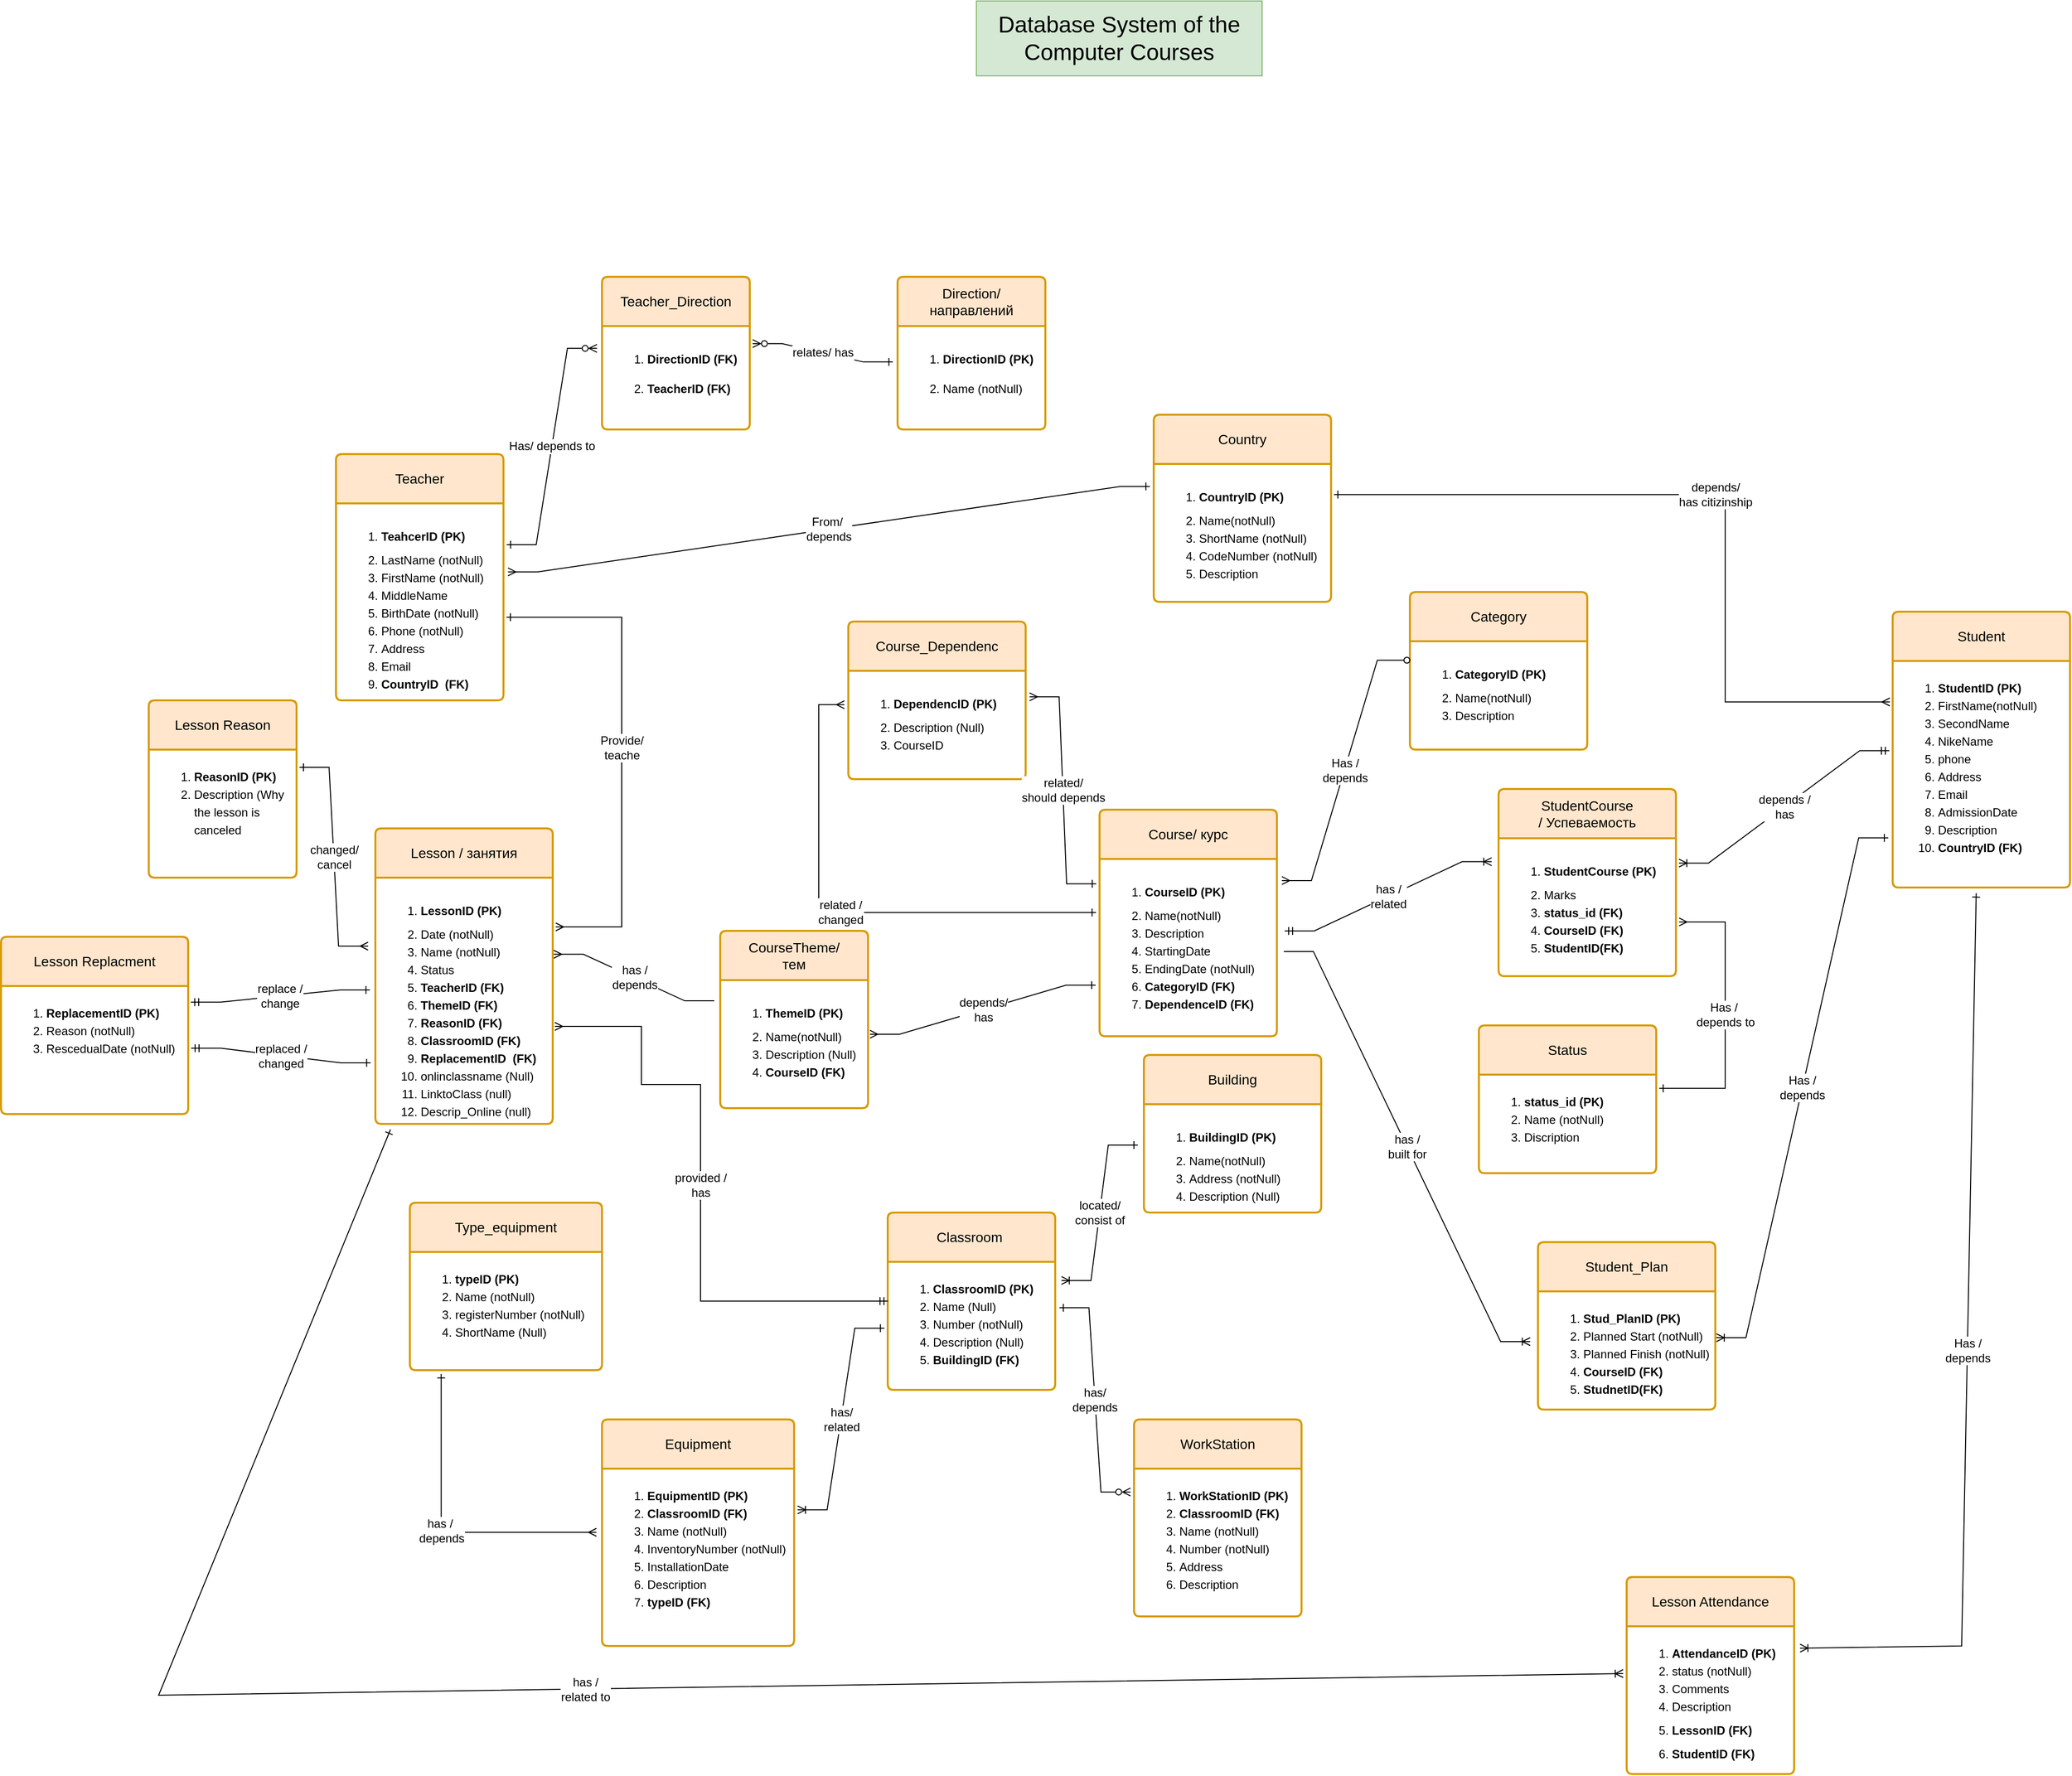 <mxfile version="27.0.2">
  <diagram name="Page-1" id="cZntiNLEq7C5MTK_-yY1">
    <mxGraphModel dx="1538" dy="1438" grid="1" gridSize="10" guides="1" tooltips="1" connect="1" arrows="1" fold="1" page="1" pageScale="1" pageWidth="850" pageHeight="1100" math="0" shadow="0">
      <root>
        <mxCell id="0" />
        <mxCell id="1" parent="0" />
        <mxCell id="Ht_qEPFvTO1hBULyaU0X-28" value="Teacher" style="swimlane;childLayout=stackLayout;horizontal=1;startSize=50;horizontalStack=0;rounded=1;fontSize=14;fontStyle=0;strokeWidth=2;resizeParent=0;resizeLast=1;shadow=0;dashed=0;align=center;arcSize=4;whiteSpace=wrap;html=1;fillColor=#ffe6cc;strokeColor=#d79b00;" parent="1" vertex="1">
          <mxGeometry x="-350" y="-400" width="170" height="250" as="geometry">
            <mxRectangle x="270" y="120" width="90" height="50" as="alternateBounds" />
          </mxGeometry>
        </mxCell>
        <mxCell id="Ht_qEPFvTO1hBULyaU0X-29" value="&lt;ol style=&quot;line-height: 150%;&quot;&gt;&lt;li&gt;&lt;b&gt;&lt;span style=&quot;background-color: transparent; color: light-dark(rgb(0, 0, 0), rgb(255, 255, 255)); line-height: 250%;&quot;&gt;TeahcerID (PK)&amp;nbsp;&amp;nbsp;&lt;/span&gt;&lt;span style=&quot;background-color: transparent; text-wrap-mode: nowrap; color: rgba(0, 0, 0, 0); font-family: monospace; font-size: 0px; line-height: 150%;&quot;&gt;%3CmxGraphModel%3E%3Croot%3E%3CmxCell%20id%3D%220%22%2F%3E%3CmxCell%20id%3D%221%22%20parent%3D%220%22%2F%3E%3CmxCell%20id%3D%222%22%20value%3D%22second%20name%22%20style%3D%22shape%3DpartialRectangle%3Bconnectable%3D0%3BfillColor%3Dnone%3Btop%3D0%3Bleft%3D0%3Bbottom%3D0%3Bright%3D0%3Balign%3Dleft%3BspacingLeft%3D6%3Boverflow%3Dhidden%3BwhiteSpace%3Dwrap%3Bhtml%3D1%3B%22%20vertex%3D%221%22%20parent%3D%221%22%3E%3CmxGeometry%20x%3D%22400%22%20y%3D%22510%22%20width%3D%22140%22%20height%3D%2230%22%20as%3D%22geometry%22%3E%3CmxRectangle%20width%3D%22140%22%20height%3D%2230%22%20as%3D%22alternateBounds%22%2F%3E%3C%2FmxGeometry%3E%3C%2FmxCell%3E%3C%2Froot%3E%3C%2FmxGraphModel%3E&lt;/span&gt;&lt;/b&gt;&lt;/li&gt;&lt;li&gt;&lt;span style=&quot;background-color: transparent; color: light-dark(rgb(0, 0, 0), rgb(255, 255, 255));&quot;&gt;LastName (notNull)&lt;/span&gt;&lt;/li&gt;&lt;li&gt;&lt;span style=&quot;background-color: transparent; color: light-dark(rgb(0, 0, 0), rgb(255, 255, 255));&quot;&gt;FirstName (notNull)&lt;/span&gt;&lt;/li&gt;&lt;li&gt;&lt;span style=&quot;background-color: transparent; color: light-dark(rgb(0, 0, 0), rgb(255, 255, 255));&quot;&gt;MiddleName&amp;nbsp;&lt;/span&gt;&lt;/li&gt;&lt;li&gt;&lt;span style=&quot;background-color: transparent; color: light-dark(rgb(0, 0, 0), rgb(255, 255, 255));&quot;&gt;BirthDate (notNull)&lt;/span&gt;&lt;/li&gt;&lt;li&gt;&lt;span style=&quot;background-color: transparent; color: light-dark(rgb(0, 0, 0), rgb(255, 255, 255));&quot;&gt;Phone (notNull)&lt;/span&gt;&lt;/li&gt;&lt;li&gt;&lt;span style=&quot;background-color: transparent; color: light-dark(rgb(0, 0, 0), rgb(255, 255, 255));&quot;&gt;Address&lt;/span&gt;&lt;/li&gt;&lt;li&gt;&lt;span style=&quot;background-color: transparent; color: light-dark(rgb(0, 0, 0), rgb(255, 255, 255));&quot;&gt;Email&lt;/span&gt;&lt;/li&gt;&lt;li&gt;&lt;span style=&quot;background-color: transparent; color: light-dark(rgb(0, 0, 0), rgb(255, 255, 255));&quot;&gt;&lt;b&gt;CountryID&amp;nbsp; (FK)&lt;/b&gt;&lt;/span&gt;&lt;/li&gt;&lt;/ol&gt;" style="align=left;strokeColor=none;fillColor=none;spacingLeft=4;spacingRight=4;fontSize=12;verticalAlign=top;resizable=0;rotatable=0;part=1;html=1;whiteSpace=wrap;" parent="Ht_qEPFvTO1hBULyaU0X-28" vertex="1">
          <mxGeometry y="50" width="170" height="200" as="geometry" />
        </mxCell>
        <mxCell id="Ht_qEPFvTO1hBULyaU0X-30" value="Direction/&lt;div&gt;направлений&lt;/div&gt;" style="swimlane;childLayout=stackLayout;horizontal=1;startSize=50;horizontalStack=0;rounded=1;fontSize=14;fontStyle=0;strokeWidth=2;resizeParent=0;resizeLast=1;shadow=0;dashed=0;align=center;arcSize=4;whiteSpace=wrap;html=1;fillColor=#ffe6cc;strokeColor=#d79b00;" parent="1" vertex="1">
          <mxGeometry x="220" y="-580" width="150" height="155" as="geometry">
            <mxRectangle x="270" y="120" width="90" height="50" as="alternateBounds" />
          </mxGeometry>
        </mxCell>
        <mxCell id="Ht_qEPFvTO1hBULyaU0X-31" value="&lt;ol style=&quot;line-height: 150%;&quot;&gt;&lt;li&gt;&lt;span style=&quot;background-color: transparent; color: light-dark(rgb(0, 0, 0), rgb(255, 255, 255)); line-height: 250%;&quot;&gt;&lt;b&gt;DirectionID (PK)&lt;/b&gt;&lt;/span&gt;&lt;/li&gt;&lt;li&gt;&lt;span style=&quot;background-color: transparent; color: light-dark(rgb(0, 0, 0), rgb(255, 255, 255)); line-height: 250%;&quot;&gt;Name (notNull)&amp;nbsp;&amp;nbsp;&lt;/span&gt;&lt;span style=&quot;background-color: transparent; text-wrap-mode: nowrap; color: rgba(0, 0, 0, 0); font-family: monospace; font-size: 0px; line-height: 150%;&quot;&gt;%3CmxGraphModel%3E%3Croot%3E%3CmxCell%20id%3D%220%22%2F%3E%3CmxCell%20id%3D%221%22%20parent%3D%220%22%2F%3E%3CmxCell%20id%3D%222%22%20value%3D%22second%20name%22%20style%3D%22shape%3DpartialRectangle%3Bconnectable%3D0%3BfillColor%3Dnone%3Btop%3D0%3Bleft%3D0%3Bbottom%3D0%3Bright%3D0%3Balign%3Dleft%3BspacingLeft%3D6%3Boverflow%3Dhidden%3BwhiteSpace%3Dwrap%3Bhtml%3D1%3B%22%20vertex%3D%221%22%20parent%3D%221%22%3E%3CmxGeometry%20x%3D%22400%22%20y%3D%22510%22%20width%3D%22140%22%20height%3D%2230%22%20as%3D%22geometry%22%3E%3CmxRectangle%20width%3D%22140%22%20height%3D%2230%22%20as%3D%22alternateBounds%22%2F%3E%3C%2FmxGeometry%3E%3C%2FmxCell%3E%3C%2Froot%3E%3C%2FmxGraphMode&lt;/span&gt;&lt;/li&gt;&lt;/ol&gt;&lt;div&gt;&lt;font face=&quot;monospace&quot; color=&quot;rgba(0, 0, 0, 0)&quot;&gt;&lt;span style=&quot;font-size: 0px; text-wrap-mode: nowrap;&quot;&gt;&lt;br&gt;&lt;/span&gt;&lt;/font&gt;&lt;/div&gt;&lt;div&gt;&lt;font face=&quot;monospace&quot; color=&quot;rgba(0, 0, 0, 0)&quot;&gt;&lt;span style=&quot;font-size: 0px; text-wrap-mode: nowrap;&quot;&gt;dsdfjasdjfasldf&lt;/span&gt;&lt;/font&gt;&lt;/div&gt;" style="align=left;strokeColor=none;fillColor=none;spacingLeft=4;spacingRight=4;fontSize=12;verticalAlign=top;resizable=0;rotatable=0;part=1;html=1;whiteSpace=wrap;" parent="Ht_qEPFvTO1hBULyaU0X-30" vertex="1">
          <mxGeometry y="50" width="150" height="105" as="geometry" />
        </mxCell>
        <mxCell id="uqtZ-nPPeQRjDt4sOjL7-1" value="Teacher_Direction" style="swimlane;childLayout=stackLayout;horizontal=1;startSize=50;horizontalStack=0;rounded=1;fontSize=14;fontStyle=0;strokeWidth=2;resizeParent=0;resizeLast=1;shadow=0;dashed=0;align=center;arcSize=4;whiteSpace=wrap;html=1;fillColor=#ffe6cc;strokeColor=#d79b00;" parent="1" vertex="1">
          <mxGeometry x="-80" y="-580" width="150" height="155" as="geometry">
            <mxRectangle x="270" y="120" width="90" height="50" as="alternateBounds" />
          </mxGeometry>
        </mxCell>
        <mxCell id="uqtZ-nPPeQRjDt4sOjL7-2" value="&lt;ol style=&quot;line-height: 150%;&quot;&gt;&lt;li&gt;&lt;span style=&quot;background-color: transparent; color: light-dark(rgb(0, 0, 0), rgb(255, 255, 255)); line-height: 250%;&quot;&gt;&lt;b&gt;DirectionID (FK)&lt;/b&gt;&lt;/span&gt;&lt;/li&gt;&lt;li&gt;&lt;b&gt;&lt;span style=&quot;background-color: transparent; color: light-dark(rgb(0, 0, 0), rgb(255, 255, 255)); line-height: 250%;&quot;&gt;TeacherID (FK)&lt;/span&gt;&amp;nbsp;&amp;nbsp;&lt;span style=&quot;background-color: transparent; text-wrap-mode: nowrap; color: rgba(0, 0, 0, 0); font-family: monospace; font-size: 0px; line-height: 150%;&quot;&gt;%3CmxGraphModel%3E%3Croot%3E%3CmxCell%20id%3D%220%22%2F%3E%3CmxCell%20id%3D%221%22%20parent%3D%220%22%2F%3E%3CmxCell%20id%3D%222%22%20value%3D%22second%20name%22%20style%3D%22shape%3DpartialRectangle%3Bconnectable%3D0%3BfillColor%3Dnone%3Btop%3D0%3Bleft%3D0%3Bbottom%3D0%3Bright%3D0%3Balign%3Dleft%3BspacingLeft%3D6%3Boverflow%3Dhidden%3BwhiteSpace%3Dwrap%3Bhtml%3D1%3B%22%20vertex%3D%221%22%20parent%3D%221%22%3E%3CmxGeometry%20x%3D%22400%22%20y%3D%22510%22%20width%3D%22140%22%20height%3D%2230%22%20as%3D%22geometry%22%3E%3CmxRectangle%20width%3D%22140%22%20height%3D%2230%22%20as%3D%22alternateBounds%22%2F%3E%3C%2FmxGeometry%3E%3C%2FmxCell%3E%3C%2Froot%3E%3C%2FmxGraphMode&lt;/span&gt;&lt;/b&gt;&lt;/li&gt;&lt;/ol&gt;&lt;div&gt;&lt;font face=&quot;monospace&quot; color=&quot;rgba(0, 0, 0, 0)&quot;&gt;&lt;span style=&quot;font-size: 0px; text-wrap-mode: nowrap;&quot;&gt;&lt;br&gt;&lt;/span&gt;&lt;/font&gt;&lt;/div&gt;&lt;div&gt;&lt;font face=&quot;monospace&quot; color=&quot;rgba(0, 0, 0, 0)&quot;&gt;&lt;span style=&quot;font-size: 0px; text-wrap-mode: nowrap;&quot;&gt;dsdfjasdjfasldf&lt;/span&gt;&lt;/font&gt;&lt;/div&gt;" style="align=left;strokeColor=none;fillColor=none;spacingLeft=4;spacingRight=4;fontSize=12;verticalAlign=top;resizable=0;rotatable=0;part=1;html=1;whiteSpace=wrap;" parent="uqtZ-nPPeQRjDt4sOjL7-1" vertex="1">
          <mxGeometry y="50" width="150" height="105" as="geometry" />
        </mxCell>
        <mxCell id="uqtZ-nPPeQRjDt4sOjL7-3" value="Has/ depends to" style="edgeStyle=entityRelationEdgeStyle;fontSize=12;html=1;endArrow=ERzeroToMany;rounded=0;exitX=1.019;exitY=0.21;exitDx=0;exitDy=0;exitPerimeter=0;entryX=-0.034;entryY=0.216;entryDx=0;entryDy=0;entryPerimeter=0;startArrow=ERone;startFill=0;endFill=0;" parent="1" source="Ht_qEPFvTO1hBULyaU0X-29" target="uqtZ-nPPeQRjDt4sOjL7-2" edge="1">
          <mxGeometry width="100" height="100" relative="1" as="geometry">
            <mxPoint x="-60" y="-80" as="sourcePoint" />
            <mxPoint x="40" y="-180" as="targetPoint" />
          </mxGeometry>
        </mxCell>
        <mxCell id="uqtZ-nPPeQRjDt4sOjL7-5" value="relates/ has" style="edgeStyle=entityRelationEdgeStyle;fontSize=12;html=1;endArrow=ERzeroToMany;rounded=0;exitX=-0.032;exitY=0.347;exitDx=0;exitDy=0;exitPerimeter=0;entryX=1.019;entryY=0.17;entryDx=0;entryDy=0;entryPerimeter=0;startArrow=ERone;startFill=0;endFill=0;" parent="1" source="Ht_qEPFvTO1hBULyaU0X-31" target="uqtZ-nPPeQRjDt4sOjL7-2" edge="1">
          <mxGeometry width="100" height="100" relative="1" as="geometry">
            <mxPoint x="148" as="sourcePoint" />
            <mxPoint x="270" y="-60" as="targetPoint" />
          </mxGeometry>
        </mxCell>
        <mxCell id="uqtZ-nPPeQRjDt4sOjL7-6" value="Lesson /&amp;nbsp;занятия" style="swimlane;childLayout=stackLayout;horizontal=1;startSize=50;horizontalStack=0;rounded=1;fontSize=14;fontStyle=0;strokeWidth=2;resizeParent=0;resizeLast=1;shadow=0;dashed=0;align=center;arcSize=4;whiteSpace=wrap;html=1;fillColor=#ffe6cc;strokeColor=#d79b00;" parent="1" vertex="1">
          <mxGeometry x="-310" y="-20" width="180" height="300" as="geometry">
            <mxRectangle x="270" y="120" width="90" height="50" as="alternateBounds" />
          </mxGeometry>
        </mxCell>
        <mxCell id="uqtZ-nPPeQRjDt4sOjL7-7" value="&lt;ol style=&quot;line-height: 150%;&quot;&gt;&lt;li&gt;&lt;b&gt;&lt;span style=&quot;background-color: transparent; color: light-dark(rgb(0, 0, 0), rgb(255, 255, 255)); line-height: 250%;&quot;&gt;LessonID (PK)&amp;nbsp;&amp;nbsp;&lt;/span&gt;&lt;span style=&quot;background-color: transparent; text-wrap-mode: nowrap; color: rgba(0, 0, 0, 0); font-family: monospace; font-size: 0px; line-height: 150%;&quot;&gt;%3CmxGraphModel%3E%3Croot%3E%3CmxCell%20id%3D%220%22%2F%3E%3CmxCell%20id%3D%221%22%20parent%3D%220%22%2F%3E%3CmxCell%20id%3D%222%22%20value%3D%22second%20name%22%20style%3D%22shape%3DpartialRectangle%3Bconnectable%3D0%3BfillColor%3Dnone%3Btop%3D0%3Bleft%3D0%3Bbottom%3D0%3Bright%3D0%3Balign%3Dleft%3BspacingLeft%3D6%3Boverflow%3Dhidden%3BwhiteSpace%3Dwrap%3Bhtml%3D1%3B%22%20vertex%3D%221%22%20parent%3D%221%22%3E%3CmxGeometry%20x%3D%22400%22%20y%3D%22510%22%20width%3D%22140%22%20height%3D%2230%22%20as%3D%22geometry%22%3E%3CmxRectangle%20width%3D%22140%22%20height%3D%2230%22%20as%3D%22alternateBounds%22%2F%3E%3C&lt;/span&gt;&lt;/b&gt;&lt;/li&gt;&lt;li&gt;Date (notNull)&lt;/li&gt;&lt;li&gt;Name (notNull)&lt;/li&gt;&lt;li&gt;Status&lt;/li&gt;&lt;li&gt;&lt;b&gt;TeacherID (FK)&lt;/b&gt;&lt;/li&gt;&lt;li&gt;&lt;b&gt;ThemeID (FK)&lt;/b&gt;&lt;/li&gt;&lt;li&gt;&lt;b&gt;ReasonID (FK)&lt;/b&gt;&lt;/li&gt;&lt;li&gt;&lt;span style=&quot;background-color: transparent;&quot;&gt;&lt;b style=&quot;&quot;&gt;&lt;font style=&quot;color: rgb(0, 0, 0);&quot;&gt;ClassroomID (FK)&lt;/font&gt;&lt;/b&gt;&lt;/span&gt;&lt;/li&gt;&lt;li&gt;&lt;span style=&quot;background-color: transparent;&quot;&gt;&lt;font style=&quot;color: rgb(0, 0, 0);&quot;&gt;&lt;b&gt;ReplacementID&amp;nbsp; (FK)&lt;/b&gt;&lt;/font&gt;&lt;/span&gt;&lt;/li&gt;&lt;li&gt;&lt;font style=&quot;color: rgb(0, 0, 0);&quot;&gt;onlinclassname (Null)&lt;/font&gt;&lt;/li&gt;&lt;li&gt;&lt;font style=&quot;color: rgb(0, 0, 0);&quot;&gt;LinktoClass (null)&lt;/font&gt;&lt;/li&gt;&lt;li&gt;&lt;font style=&quot;color: rgb(0, 0, 0);&quot;&gt;Descrip_Online (null)&lt;/font&gt;&lt;/li&gt;&lt;/ol&gt;" style="align=left;strokeColor=none;fillColor=none;spacingLeft=4;spacingRight=4;fontSize=12;verticalAlign=top;resizable=0;rotatable=0;part=1;html=1;whiteSpace=wrap;" parent="uqtZ-nPPeQRjDt4sOjL7-6" vertex="1">
          <mxGeometry y="50" width="180" height="250" as="geometry" />
        </mxCell>
        <mxCell id="uqtZ-nPPeQRjDt4sOjL7-8" value="Provide/&lt;div&gt;teache&lt;/div&gt;" style="edgeStyle=elbowEdgeStyle;fontSize=12;html=1;endArrow=ERmany;rounded=0;exitX=1.018;exitY=0.578;exitDx=0;exitDy=0;exitPerimeter=0;entryX=1.017;entryY=0.2;entryDx=0;entryDy=0;entryPerimeter=0;elbow=vertical;startArrow=ERone;startFill=0;" parent="1" source="Ht_qEPFvTO1hBULyaU0X-29" target="uqtZ-nPPeQRjDt4sOjL7-7" edge="1">
          <mxGeometry width="100" height="100" relative="1" as="geometry">
            <mxPoint x="-50" y="-30" as="sourcePoint" />
            <mxPoint x="50" y="-130" as="targetPoint" />
            <Array as="points">
              <mxPoint x="-60" y="-37" />
            </Array>
          </mxGeometry>
        </mxCell>
        <mxCell id="uqtZ-nPPeQRjDt4sOjL7-9" value="Course/&amp;nbsp;курс" style="swimlane;childLayout=stackLayout;horizontal=1;startSize=50;horizontalStack=0;rounded=1;fontSize=14;fontStyle=0;strokeWidth=2;resizeParent=0;resizeLast=1;shadow=0;dashed=0;align=center;arcSize=4;whiteSpace=wrap;html=1;fillColor=#ffe6cc;strokeColor=#d79b00;" parent="1" vertex="1">
          <mxGeometry x="425" y="-39" width="180" height="230" as="geometry">
            <mxRectangle x="270" y="120" width="90" height="50" as="alternateBounds" />
          </mxGeometry>
        </mxCell>
        <mxCell id="uqtZ-nPPeQRjDt4sOjL7-10" value="&lt;ol style=&quot;line-height: 150%;&quot;&gt;&lt;li&gt;&lt;span style=&quot;background-color: transparent; color: light-dark(rgb(0, 0, 0), rgb(255, 255, 255)); line-height: 250%;&quot;&gt;&lt;b&gt;CourseID (PK)&amp;nbsp;&amp;nbsp;&lt;/b&gt;&lt;/span&gt;&lt;span style=&quot;background-color: transparent; text-wrap-mode: nowrap; color: rgba(0, 0, 0, 0); font-family: monospace; font-size: 0px; line-height: 150%;&quot;&gt;%3CmxGraphModel%3E%3Croot%3E%3CmxCell%20id%3D%220%22%2F%3E%3CmxCell%20id%3D%221%22%20parent%3D%220%22%2F%3E%3CmxCell%20id%3D%222%22%20value%3D%22second%20name%22%20style%3D%22shape%3DpartialRectangle%3Bconnectable%3D0%3BfillColor%3Dnone%3Btop%3D0%3Bleft%3D0%3Bbottom%3D0%3Bright%3D0%3Balign%3Dleft%3BspacingLeft%3D6%3Boverflow%3Dhidden%3BwhiteSpace%3Dwrap%3Bhtml%3D1%3B%22%20vertex%3D%221%22%20parent%3D%221%22%3E%3CmxGeometry%20x%3D%22400%22%20y%3D%22510%22%20width%3D%22140%22%20height%3D%2230%22%20as%3D%22geometry%22%3E%3CmxRectangle%20width%3D%22140%22%20height%3D%2230%22%20as%3D%22alternateBounds%22%2F%3E%3C&lt;/span&gt;&lt;/li&gt;&lt;li&gt;Name(notNull)&lt;/li&gt;&lt;li&gt;Description&lt;/li&gt;&lt;li&gt;StartingDate&lt;/li&gt;&lt;li&gt;EndingDate (notNull)&lt;/li&gt;&lt;li&gt;&lt;b&gt;CategoryID (FK)&lt;/b&gt;&lt;/li&gt;&lt;li&gt;&lt;b&gt;DependenceID (FK)&lt;/b&gt;&lt;/li&gt;&lt;/ol&gt;" style="align=left;strokeColor=none;fillColor=none;spacingLeft=4;spacingRight=4;fontSize=12;verticalAlign=top;resizable=0;rotatable=0;part=1;html=1;whiteSpace=wrap;" parent="uqtZ-nPPeQRjDt4sOjL7-9" vertex="1">
          <mxGeometry y="50" width="180" height="180" as="geometry" />
        </mxCell>
        <mxCell id="uqtZ-nPPeQRjDt4sOjL7-11" value="CourseTheme/&lt;div&gt;тем&lt;/div&gt;" style="swimlane;childLayout=stackLayout;horizontal=1;startSize=50;horizontalStack=0;rounded=1;fontSize=14;fontStyle=0;strokeWidth=2;resizeParent=0;resizeLast=1;shadow=0;dashed=0;align=center;arcSize=4;whiteSpace=wrap;html=1;fillColor=#ffe6cc;strokeColor=#d79b00;" parent="1" vertex="1">
          <mxGeometry x="40" y="84" width="150" height="180" as="geometry">
            <mxRectangle x="270" y="120" width="90" height="50" as="alternateBounds" />
          </mxGeometry>
        </mxCell>
        <mxCell id="uqtZ-nPPeQRjDt4sOjL7-12" value="&lt;ol style=&quot;line-height: 150%;&quot;&gt;&lt;li&gt;&lt;b&gt;&lt;span style=&quot;background-color: transparent; color: light-dark(rgb(0, 0, 0), rgb(255, 255, 255)); line-height: 250%;&quot;&gt;ThemeID (PK)&amp;nbsp;&amp;nbsp;&lt;/span&gt;&lt;span style=&quot;background-color: transparent; text-wrap-mode: nowrap; color: rgba(0, 0, 0, 0); font-family: monospace; font-size: 0px; line-height: 150%;&quot;&gt;%3CmxGraphModel%3E%3Croot%3E%3CmxCell%20id%3D%220%22%2F%3E%3CmxCell%20id%3D%221%22%20parent%3D%220%22%2F%3E%3CmxCell%20id%3D%222%22%20value%3D%22second%20name%22%20style%3D%22shape%3DpartialRectangle%3Bconnectable%3D0%3BfillColor%3Dnone%3Btop%3D0%3Bleft%3D0%3Bbottom%3D0%3Bright%3D0%3Balign%3Dleft%3BspacingLeft%3D6%3Boverflow%3Dhidden%3BwhiteSpace%3Dwrap%3Bhtml%3D1%3B%22%20vertex%3D%221%22%20parent%3D%221%22%3E%3CmxGeometry%20x%3D%22400%22%20y%3D%22510%22%20width%3D%22140%22%20height%3D%2230%22%20as%3D%22geometry%22%3E%3CmxRectangle%20width%3D%22140%22%20height%3D%2230%22%20as%3D%22alternateBounds%22%2F%3E%3C&lt;/span&gt;&lt;/b&gt;&lt;/li&gt;&lt;li&gt;Name(notNull)&lt;/li&gt;&lt;li&gt;Description (Null)&lt;/li&gt;&lt;li&gt;&lt;b&gt;CourseID (FK)&lt;/b&gt;&lt;/li&gt;&lt;/ol&gt;" style="align=left;strokeColor=none;fillColor=none;spacingLeft=4;spacingRight=4;fontSize=12;verticalAlign=top;resizable=0;rotatable=0;part=1;html=1;whiteSpace=wrap;" parent="uqtZ-nPPeQRjDt4sOjL7-11" vertex="1">
          <mxGeometry y="50" width="150" height="130" as="geometry" />
        </mxCell>
        <mxCell id="uqtZ-nPPeQRjDt4sOjL7-15" value="Category" style="swimlane;childLayout=stackLayout;horizontal=1;startSize=50;horizontalStack=0;rounded=1;fontSize=14;fontStyle=0;strokeWidth=2;resizeParent=0;resizeLast=1;shadow=0;dashed=0;align=center;arcSize=4;whiteSpace=wrap;html=1;fillColor=#ffe6cc;strokeColor=#d79b00;" parent="1" vertex="1">
          <mxGeometry x="740" y="-260" width="180" height="160" as="geometry">
            <mxRectangle x="270" y="120" width="90" height="50" as="alternateBounds" />
          </mxGeometry>
        </mxCell>
        <mxCell id="uqtZ-nPPeQRjDt4sOjL7-16" value="&lt;ol style=&quot;line-height: 150%;&quot;&gt;&lt;li&gt;&lt;b&gt;&lt;span style=&quot;background-color: transparent; color: light-dark(rgb(0, 0, 0), rgb(255, 255, 255)); line-height: 250%;&quot;&gt;CategoryID (PK)&amp;nbsp;&amp;nbsp;&lt;/span&gt;&lt;span style=&quot;background-color: transparent; text-wrap-mode: nowrap; color: rgba(0, 0, 0, 0); font-family: monospace; font-size: 0px; line-height: 150%;&quot;&gt;%3CmxGraphModel%3E%3Croot%3E%3CmxCell%20id%3D%220%22%2F%3E%3CmxCell%20id%3D%221%22%20parent%3D%220%22%2F%3E%3CmxCell%20id%3D%222%22%20value%3D%22second%20name%22%20style%3D%22shape%3DpartialRectangle%3Bconnectable%3D0%3BfillColor%3Dnone%3Btop%3D0%3Bleft%3D0%3Bbottom%3D0%3Bright%3D0%3Balign%3Dleft%3BspacingLeft%3D6%3Boverflow%3Dhidden%3BwhiteSpace%3Dwrap%3Bhtml%3D1%3B%22%20vertex%3D%221%22%20parent%3D%221%22%3E%3CmxGeometry%20x%3D%22400%22%20y%3D%22510%22%20width%3D%22140%22%20height%3D%2230%22%20as%3D%22geometry%22%3E%3CmxRectangle%20width%3D%22140%22%20height%3D%2230%22%20as%3D%22alternateBounds%22%2F%3E%3C&lt;/span&gt;&lt;/b&gt;&lt;/li&gt;&lt;li&gt;Name(notNull)&lt;/li&gt;&lt;li&gt;Description&lt;br&gt;&lt;/li&gt;&lt;/ol&gt;" style="align=left;strokeColor=none;fillColor=none;spacingLeft=4;spacingRight=4;fontSize=12;verticalAlign=top;resizable=0;rotatable=0;part=1;html=1;whiteSpace=wrap;" parent="uqtZ-nPPeQRjDt4sOjL7-15" vertex="1">
          <mxGeometry y="50" width="180" height="110" as="geometry" />
        </mxCell>
        <mxCell id="uqtZ-nPPeQRjDt4sOjL7-17" value="Has /&lt;div&gt;depends&lt;/div&gt;" style="edgeStyle=entityRelationEdgeStyle;fontSize=12;html=1;endArrow=ERmany;rounded=0;exitX=-0.017;exitY=0.175;exitDx=0;exitDy=0;entryX=1.028;entryY=0.122;entryDx=0;entryDy=0;exitPerimeter=0;startArrow=oval;startFill=0;entryPerimeter=0;" parent="1" source="uqtZ-nPPeQRjDt4sOjL7-16" target="uqtZ-nPPeQRjDt4sOjL7-10" edge="1">
          <mxGeometry width="100" height="100" relative="1" as="geometry">
            <mxPoint x="310" y="150" as="sourcePoint" />
            <mxPoint x="410" y="50" as="targetPoint" />
          </mxGeometry>
        </mxCell>
        <mxCell id="koKnP4t-wshGNBnQIfBH-1" value="has /&lt;div&gt;depends&lt;/div&gt;" style="edgeStyle=entityRelationEdgeStyle;fontSize=12;html=1;endArrow=ERmany;rounded=0;entryX=1.006;entryY=0.311;entryDx=0;entryDy=0;entryPerimeter=0;exitX=-0.04;exitY=0.162;exitDx=0;exitDy=0;exitPerimeter=0;" parent="1" source="uqtZ-nPPeQRjDt4sOjL7-12" target="uqtZ-nPPeQRjDt4sOjL7-7" edge="1">
          <mxGeometry width="100" height="100" relative="1" as="geometry">
            <mxPoint x="80" y="180" as="sourcePoint" />
            <mxPoint x="180" y="80" as="targetPoint" />
          </mxGeometry>
        </mxCell>
        <mxCell id="koKnP4t-wshGNBnQIfBH-2" value="depends/&lt;div&gt;has&lt;/div&gt;" style="edgeStyle=entityRelationEdgeStyle;fontSize=12;html=1;endArrow=ERmany;rounded=0;exitX=-0.022;exitY=0.712;exitDx=0;exitDy=0;exitPerimeter=0;entryX=1.013;entryY=0.423;entryDx=0;entryDy=0;entryPerimeter=0;startArrow=ERone;startFill=0;" parent="1" source="uqtZ-nPPeQRjDt4sOjL7-10" target="uqtZ-nPPeQRjDt4sOjL7-12" edge="1">
          <mxGeometry width="100" height="100" relative="1" as="geometry">
            <mxPoint x="50" y="160" as="sourcePoint" />
            <mxPoint x="240" y="50" as="targetPoint" />
          </mxGeometry>
        </mxCell>
        <mxCell id="koKnP4t-wshGNBnQIfBH-4" value="Student" style="swimlane;childLayout=stackLayout;horizontal=1;startSize=50;horizontalStack=0;rounded=1;fontSize=14;fontStyle=0;strokeWidth=2;resizeParent=0;resizeLast=1;shadow=0;dashed=0;align=center;arcSize=4;whiteSpace=wrap;html=1;fillColor=#ffe6cc;strokeColor=#d79b00;" parent="1" vertex="1">
          <mxGeometry x="1230" y="-240" width="180" height="280" as="geometry">
            <mxRectangle x="270" y="120" width="90" height="50" as="alternateBounds" />
          </mxGeometry>
        </mxCell>
        <mxCell id="koKnP4t-wshGNBnQIfBH-5" value="&lt;ol style=&quot;line-height: 150%;&quot;&gt;&lt;li&gt;&lt;span style=&quot;background-color: transparent; color: light-dark(rgb(0, 0, 0), rgb(255, 255, 255));&quot;&gt;&lt;b&gt;StudentID (PK)&lt;/b&gt;&lt;/span&gt;&lt;/li&gt;&lt;li&gt;&lt;span style=&quot;background-color: transparent; color: light-dark(rgb(0, 0, 0), rgb(255, 255, 255));&quot;&gt;FirstName(notNull)&lt;/span&gt;&lt;/li&gt;&lt;li&gt;&lt;span style=&quot;background-color: transparent; color: light-dark(rgb(0, 0, 0), rgb(255, 255, 255));&quot;&gt;SecondName&lt;/span&gt;&lt;/li&gt;&lt;li&gt;&lt;span style=&quot;background-color: transparent; color: light-dark(rgb(0, 0, 0), rgb(255, 255, 255));&quot;&gt;NikeName&lt;/span&gt;&lt;/li&gt;&lt;li&gt;&lt;span style=&quot;background-color: transparent; color: light-dark(rgb(0, 0, 0), rgb(255, 255, 255));&quot;&gt;phone&lt;/span&gt;&lt;/li&gt;&lt;li&gt;&lt;span style=&quot;background-color: transparent; color: light-dark(rgb(0, 0, 0), rgb(255, 255, 255));&quot;&gt;Address&lt;/span&gt;&lt;/li&gt;&lt;li&gt;&lt;span style=&quot;background-color: transparent; color: light-dark(rgb(0, 0, 0), rgb(255, 255, 255));&quot;&gt;Email&lt;/span&gt;&lt;/li&gt;&lt;li&gt;&lt;span style=&quot;background-color: transparent; color: light-dark(rgb(0, 0, 0), rgb(255, 255, 255));&quot;&gt;AdmissionDate&lt;/span&gt;&lt;/li&gt;&lt;li&gt;Description&lt;/li&gt;&lt;li&gt;&lt;b&gt;CountryID (FK)&lt;/b&gt;&lt;/li&gt;&lt;/ol&gt;" style="align=left;strokeColor=none;fillColor=none;spacingLeft=4;spacingRight=4;fontSize=12;verticalAlign=top;resizable=0;rotatable=0;part=1;html=1;whiteSpace=wrap;" parent="koKnP4t-wshGNBnQIfBH-4" vertex="1">
          <mxGeometry y="50" width="180" height="230" as="geometry" />
        </mxCell>
        <mxCell id="koKnP4t-wshGNBnQIfBH-8" value="StudentCourse /&amp;nbsp;Успеваемость" style="swimlane;childLayout=stackLayout;horizontal=1;startSize=50;horizontalStack=0;rounded=1;fontSize=14;fontStyle=0;strokeWidth=2;resizeParent=0;resizeLast=1;shadow=0;dashed=0;align=center;arcSize=4;whiteSpace=wrap;html=1;fillColor=#ffe6cc;strokeColor=#d79b00;" parent="1" vertex="1">
          <mxGeometry x="830" y="-60" width="180" height="190" as="geometry">
            <mxRectangle x="270" y="120" width="90" height="50" as="alternateBounds" />
          </mxGeometry>
        </mxCell>
        <mxCell id="koKnP4t-wshGNBnQIfBH-9" value="&lt;ol style=&quot;line-height: 150%;&quot;&gt;&lt;li&gt;&lt;b&gt;&lt;span style=&quot;background-color: transparent; color: light-dark(rgb(0, 0, 0), rgb(255, 255, 255)); line-height: 250%;&quot;&gt;StudentCourse (PK)&amp;nbsp;&amp;nbsp;&lt;/span&gt;&lt;span style=&quot;background-color: transparent; text-wrap-mode: nowrap; color: rgba(0, 0, 0, 0); font-family: monospace; font-size: 0px; line-height: 150%;&quot;&gt;%3CmxGraphModel%3E%3Croot%3E%3CmxCell%20id%3D%220%22%2F%3E%3CmxCell%20id%3D%221%22%20parent%3D%220%22%2F%3E%3CmxCell%20id%3D%222%22%20value%3D%22second%20name%22%20style%3D%22shape%3DpartialRectangle%3Bconnectable%3D0%3BfillColor%3Dnone%3Btop%3D0%3Bleft%3D0%3Bbottom%3D0%3Bright%3D0%3Balign%3Dleft%3BspacingLeft%3D6%3Boverflow%3Dhidden%3BwhiteSpace%3Dwrap%3Bhtml%3D1%3B%22%20vertex%3D%221%22%20parent%3D%221%22%3E%3CmxGeometry%20x%3D%22400%22%20y%3D%22510%22%20width%3D%22140%22%20height%3D%2230%22%20as%3D%22geometry%22%3E%3CmxRectangle%20width%3D%22140%22%20height%3D%2230%22%20as%3D%22alternateBounds%22%2F%3E%3C&lt;/span&gt;&lt;/b&gt;&lt;/li&gt;&lt;li&gt;Marks&lt;b&gt;&amp;nbsp;&lt;/b&gt;&lt;/li&gt;&lt;li&gt;&lt;b&gt;status_id (FK)&lt;/b&gt;&lt;/li&gt;&lt;li&gt;&lt;b&gt;CourseID (FK)&lt;/b&gt;&lt;/li&gt;&lt;li&gt;&lt;b&gt;StudentID(FK)&lt;/b&gt;&lt;/li&gt;&lt;/ol&gt;" style="align=left;strokeColor=none;fillColor=none;spacingLeft=4;spacingRight=4;fontSize=12;verticalAlign=top;resizable=0;rotatable=0;part=1;html=1;whiteSpace=wrap;" parent="koKnP4t-wshGNBnQIfBH-8" vertex="1">
          <mxGeometry y="50" width="180" height="140" as="geometry" />
        </mxCell>
        <mxCell id="koKnP4t-wshGNBnQIfBH-10" value="has /&lt;div&gt;related&lt;/div&gt;" style="edgeStyle=entityRelationEdgeStyle;fontSize=12;html=1;endArrow=ERoneToMany;rounded=0;exitX=1.044;exitY=0.406;exitDx=0;exitDy=0;exitPerimeter=0;entryX=-0.039;entryY=0.17;entryDx=0;entryDy=0;entryPerimeter=0;startArrow=ERmandOne;startFill=0;endFill=0;" parent="1" source="uqtZ-nPPeQRjDt4sOjL7-10" target="koKnP4t-wshGNBnQIfBH-9" edge="1">
          <mxGeometry width="100" height="100" relative="1" as="geometry">
            <mxPoint x="600" y="180" as="sourcePoint" />
            <mxPoint x="460" y="283" as="targetPoint" />
          </mxGeometry>
        </mxCell>
        <mxCell id="koKnP4t-wshGNBnQIfBH-11" value="depends /&lt;div&gt;has&lt;/div&gt;" style="edgeStyle=entityRelationEdgeStyle;fontSize=12;html=1;endArrow=ERoneToMany;rounded=0;entryX=1.017;entryY=0.18;entryDx=0;entryDy=0;entryPerimeter=0;exitX=-0.019;exitY=0.396;exitDx=0;exitDy=0;exitPerimeter=0;endFill=0;startArrow=ERmandOne;startFill=0;" parent="1" source="koKnP4t-wshGNBnQIfBH-5" target="koKnP4t-wshGNBnQIfBH-9" edge="1">
          <mxGeometry width="100" height="100" relative="1" as="geometry">
            <mxPoint x="1050" y="-70" as="sourcePoint" />
            <mxPoint x="663" y="137" as="targetPoint" />
          </mxGeometry>
        </mxCell>
        <mxCell id="koKnP4t-wshGNBnQIfBH-12" value="Student_Plan" style="swimlane;childLayout=stackLayout;horizontal=1;startSize=50;horizontalStack=0;rounded=1;fontSize=14;fontStyle=0;strokeWidth=2;resizeParent=0;resizeLast=1;shadow=0;dashed=0;align=center;arcSize=4;whiteSpace=wrap;html=1;fillColor=#ffe6cc;strokeColor=#d79b00;" parent="1" vertex="1">
          <mxGeometry x="870" y="400" width="180" height="170" as="geometry">
            <mxRectangle x="270" y="120" width="90" height="50" as="alternateBounds" />
          </mxGeometry>
        </mxCell>
        <mxCell id="koKnP4t-wshGNBnQIfBH-13" value="&lt;ol style=&quot;line-height: 150%;&quot;&gt;&lt;li&gt;&lt;span style=&quot;background-color: transparent; color: light-dark(rgb(0, 0, 0), rgb(255, 255, 255));&quot;&gt;&lt;b&gt;Stud_PlanID (PK)&lt;/b&gt;&lt;/span&gt;&lt;/li&gt;&lt;li&gt;&lt;span style=&quot;background-color: transparent; color: light-dark(rgb(0, 0, 0), rgb(255, 255, 255));&quot;&gt;Planned Start (notNull)&lt;/span&gt;&lt;/li&gt;&lt;li&gt;&lt;span style=&quot;background-color: transparent; color: light-dark(rgb(0, 0, 0), rgb(255, 255, 255));&quot;&gt;Planned Finish (notNull)&lt;/span&gt;&lt;/li&gt;&lt;li&gt;&lt;span style=&quot;background-color: transparent; color: light-dark(rgb(0, 0, 0), rgb(255, 255, 255));&quot;&gt;&lt;b&gt;CourseID (FK)&lt;/b&gt;&lt;/span&gt;&lt;/li&gt;&lt;li&gt;&lt;span style=&quot;background-color: transparent; color: light-dark(rgb(0, 0, 0), rgb(255, 255, 255));&quot;&gt;&lt;b&gt;StudnetID(FK)&lt;/b&gt;&lt;/span&gt;&lt;/li&gt;&lt;/ol&gt;" style="align=left;strokeColor=none;fillColor=none;spacingLeft=4;spacingRight=4;fontSize=12;verticalAlign=top;resizable=0;rotatable=0;part=1;html=1;whiteSpace=wrap;" parent="koKnP4t-wshGNBnQIfBH-12" vertex="1">
          <mxGeometry y="50" width="180" height="120" as="geometry" />
        </mxCell>
        <mxCell id="koKnP4t-wshGNBnQIfBH-15" value="has /&lt;div&gt;built for&lt;/div&gt;" style="edgeStyle=entityRelationEdgeStyle;fontSize=12;html=1;endArrow=ERoneToMany;rounded=0;exitX=1.039;exitY=0.522;exitDx=0;exitDy=0;exitPerimeter=0;entryX=-0.044;entryY=0.425;entryDx=0;entryDy=0;entryPerimeter=0;endFill=0;" parent="1" source="uqtZ-nPPeQRjDt4sOjL7-10" target="koKnP4t-wshGNBnQIfBH-13" edge="1">
          <mxGeometry width="100" height="100" relative="1" as="geometry">
            <mxPoint x="460" y="216" as="sourcePoint" />
            <mxPoint x="615" y="260" as="targetPoint" />
          </mxGeometry>
        </mxCell>
        <mxCell id="koKnP4t-wshGNBnQIfBH-17" value="Has /&lt;div&gt;depends&lt;/div&gt;" style="edgeStyle=entityRelationEdgeStyle;fontSize=12;html=1;endArrow=ERoneToMany;rounded=0;exitX=-0.025;exitY=0.781;exitDx=0;exitDy=0;exitPerimeter=0;entryX=1.006;entryY=0.392;entryDx=0;entryDy=0;entryPerimeter=0;endFill=0;startArrow=ERone;startFill=0;" parent="1" source="koKnP4t-wshGNBnQIfBH-5" target="koKnP4t-wshGNBnQIfBH-13" edge="1">
          <mxGeometry width="100" height="100" relative="1" as="geometry">
            <mxPoint x="507" y="114" as="sourcePoint" />
            <mxPoint x="642" y="401" as="targetPoint" />
          </mxGeometry>
        </mxCell>
        <mxCell id="koKnP4t-wshGNBnQIfBH-18" value="Lesson Reason" style="swimlane;childLayout=stackLayout;horizontal=1;startSize=50;horizontalStack=0;rounded=1;fontSize=14;fontStyle=0;strokeWidth=2;resizeParent=0;resizeLast=1;shadow=0;dashed=0;align=center;arcSize=4;whiteSpace=wrap;html=1;fillColor=#ffe6cc;strokeColor=#d79b00;" parent="1" vertex="1">
          <mxGeometry x="-540" y="-150" width="150" height="180" as="geometry">
            <mxRectangle x="270" y="120" width="90" height="50" as="alternateBounds" />
          </mxGeometry>
        </mxCell>
        <mxCell id="koKnP4t-wshGNBnQIfBH-19" value="&lt;ol style=&quot;line-height: 150%;&quot;&gt;&lt;li&gt;&lt;b&gt;ReasonID (PK)&lt;/b&gt;&lt;/li&gt;&lt;li&gt;Description (Why the lesson is canceled&lt;b&gt;&amp;nbsp;&lt;/b&gt;&lt;/li&gt;&lt;/ol&gt;" style="align=left;strokeColor=none;fillColor=none;spacingLeft=4;spacingRight=4;fontSize=12;verticalAlign=top;resizable=0;rotatable=0;part=1;html=1;whiteSpace=wrap;" parent="koKnP4t-wshGNBnQIfBH-18" vertex="1">
          <mxGeometry y="50" width="150" height="130" as="geometry" />
        </mxCell>
        <mxCell id="koKnP4t-wshGNBnQIfBH-22" value="changed/&lt;div&gt;cancel&lt;/div&gt;" style="edgeStyle=entityRelationEdgeStyle;fontSize=12;html=1;endArrow=ERmany;endFill=0;rounded=0;entryX=-0.041;entryY=0.278;entryDx=0;entryDy=0;entryPerimeter=0;exitX=1.02;exitY=0.138;exitDx=0;exitDy=0;exitPerimeter=0;startArrow=ERone;startFill=0;" parent="1" source="koKnP4t-wshGNBnQIfBH-19" target="uqtZ-nPPeQRjDt4sOjL7-7" edge="1">
          <mxGeometry width="100" height="100" relative="1" as="geometry">
            <mxPoint x="-430" y="100" as="sourcePoint" />
            <mxPoint x="-370" y="180" as="targetPoint" />
          </mxGeometry>
        </mxCell>
        <mxCell id="koKnP4t-wshGNBnQIfBH-23" value="Classroom&amp;nbsp;" style="swimlane;childLayout=stackLayout;horizontal=1;startSize=50;horizontalStack=0;rounded=1;fontSize=14;fontStyle=0;strokeWidth=2;resizeParent=0;resizeLast=1;shadow=0;dashed=0;align=center;arcSize=4;whiteSpace=wrap;html=1;fillColor=#ffe6cc;strokeColor=#d79b00;" parent="1" vertex="1">
          <mxGeometry x="210" y="370" width="170" height="180" as="geometry">
            <mxRectangle x="270" y="120" width="90" height="50" as="alternateBounds" />
          </mxGeometry>
        </mxCell>
        <mxCell id="koKnP4t-wshGNBnQIfBH-24" value="&lt;ol style=&quot;line-height: 150%;&quot;&gt;&lt;li&gt;&lt;span style=&quot;background-color: transparent; color: light-dark(rgb(0, 0, 0), rgb(255, 255, 255));&quot;&gt;&lt;b&gt;ClassroomID (PK)&lt;/b&gt;&lt;/span&gt;&lt;/li&gt;&lt;li&gt;Name (Null)&lt;/li&gt;&lt;li&gt;Number (notNull)&lt;/li&gt;&lt;li&gt;Description (Null)&lt;/li&gt;&lt;li&gt;&lt;b&gt;BuildingID (FK)&lt;/b&gt;&lt;/li&gt;&lt;/ol&gt;" style="align=left;strokeColor=none;fillColor=none;spacingLeft=4;spacingRight=4;fontSize=12;verticalAlign=top;resizable=0;rotatable=0;part=1;html=1;whiteSpace=wrap;" parent="koKnP4t-wshGNBnQIfBH-23" vertex="1">
          <mxGeometry y="50" width="170" height="130" as="geometry" />
        </mxCell>
        <mxCell id="koKnP4t-wshGNBnQIfBH-27" value="provided /&lt;div&gt;has&lt;/div&gt;" style="fontSize=12;html=1;endArrow=ERmandOne;startArrow=ERmany;rounded=0;exitX=1.012;exitY=0.604;exitDx=0;exitDy=0;exitPerimeter=0;entryX=0.001;entryY=0.307;entryDx=0;entryDy=0;entryPerimeter=0;edgeStyle=orthogonalEdgeStyle;elbow=vertical;startFill=0;" parent="1" source="uqtZ-nPPeQRjDt4sOjL7-7" target="koKnP4t-wshGNBnQIfBH-24" edge="1">
          <mxGeometry width="100" height="100" relative="1" as="geometry">
            <mxPoint x="-115.75" y="182.51" as="sourcePoint" />
            <mxPoint x="220" y="460" as="targetPoint" />
            <Array as="points">
              <mxPoint x="-40" y="181" />
              <mxPoint x="-40" y="240" />
              <mxPoint x="20" y="240" />
              <mxPoint x="20" y="460" />
            </Array>
          </mxGeometry>
        </mxCell>
        <mxCell id="koKnP4t-wshGNBnQIfBH-31" value="Equipment" style="swimlane;childLayout=stackLayout;horizontal=1;startSize=50;horizontalStack=0;rounded=1;fontSize=14;fontStyle=0;strokeWidth=2;resizeParent=0;resizeLast=1;shadow=0;dashed=0;align=center;arcSize=4;whiteSpace=wrap;html=1;fillColor=#ffe6cc;strokeColor=#d79b00;" parent="1" vertex="1">
          <mxGeometry x="-80" y="580" width="195" height="230" as="geometry">
            <mxRectangle x="270" y="120" width="90" height="50" as="alternateBounds" />
          </mxGeometry>
        </mxCell>
        <mxCell id="koKnP4t-wshGNBnQIfBH-32" value="&lt;ol style=&quot;line-height: 150%;&quot;&gt;&lt;li&gt;&lt;span style=&quot;background-color: transparent; color: light-dark(rgb(0, 0, 0), rgb(255, 255, 255));&quot;&gt;&lt;b&gt;EquipmentID (PK)&lt;/b&gt;&lt;/span&gt;&lt;/li&gt;&lt;li&gt;&lt;span style=&quot;background-color: transparent; color: light-dark(rgb(0, 0, 0), rgb(255, 255, 255));&quot;&gt;&lt;b&gt;ClassroomID (FK)&lt;/b&gt;&lt;/span&gt;&lt;/li&gt;&lt;li&gt;Name (notNull)&lt;/li&gt;&lt;li&gt;InventoryNumber (notNull)&lt;/li&gt;&lt;li&gt;InstallationDate&amp;nbsp;&lt;/li&gt;&lt;li&gt;Description&lt;/li&gt;&lt;li&gt;&lt;b&gt;typeID (FK)&lt;/b&gt;&lt;/li&gt;&lt;/ol&gt;" style="align=left;strokeColor=none;fillColor=none;spacingLeft=4;spacingRight=4;fontSize=12;verticalAlign=top;resizable=0;rotatable=0;part=1;html=1;whiteSpace=wrap;" parent="koKnP4t-wshGNBnQIfBH-31" vertex="1">
          <mxGeometry y="50" width="195" height="180" as="geometry" />
        </mxCell>
        <mxCell id="koKnP4t-wshGNBnQIfBH-33" value="has/&lt;div&gt;related&lt;/div&gt;" style="edgeStyle=entityRelationEdgeStyle;fontSize=12;html=1;endArrow=ERoneToMany;rounded=0;entryX=1.018;entryY=0.232;entryDx=0;entryDy=0;entryPerimeter=0;exitX=-0.02;exitY=0.518;exitDx=0;exitDy=0;exitPerimeter=0;startArrow=ERone;startFill=0;" parent="1" source="koKnP4t-wshGNBnQIfBH-24" target="koKnP4t-wshGNBnQIfBH-32" edge="1">
          <mxGeometry width="100" height="100" relative="1" as="geometry">
            <mxPoint x="50" y="500" as="sourcePoint" />
            <mxPoint x="30" y="730" as="targetPoint" />
          </mxGeometry>
        </mxCell>
        <mxCell id="koKnP4t-wshGNBnQIfBH-34" value="WorkStation" style="swimlane;childLayout=stackLayout;horizontal=1;startSize=50;horizontalStack=0;rounded=1;fontSize=14;fontStyle=0;strokeWidth=2;resizeParent=0;resizeLast=1;shadow=0;dashed=0;align=center;arcSize=4;whiteSpace=wrap;html=1;fillColor=#ffe6cc;strokeColor=#d79b00;" parent="1" vertex="1">
          <mxGeometry x="460" y="580" width="170" height="200" as="geometry">
            <mxRectangle x="270" y="120" width="90" height="50" as="alternateBounds" />
          </mxGeometry>
        </mxCell>
        <mxCell id="koKnP4t-wshGNBnQIfBH-35" value="&lt;ol style=&quot;line-height: 150%;&quot;&gt;&lt;li&gt;&lt;span style=&quot;background-color: transparent; color: light-dark(rgb(0, 0, 0), rgb(255, 255, 255));&quot;&gt;&lt;b&gt;WorkStationID (PK)&lt;/b&gt;&lt;/span&gt;&lt;/li&gt;&lt;li&gt;&lt;span style=&quot;background-color: transparent; color: light-dark(rgb(0, 0, 0), rgb(255, 255, 255));&quot;&gt;&lt;b&gt;ClassroomID (FK)&lt;/b&gt;&lt;/span&gt;&lt;/li&gt;&lt;li&gt;Name (notNull)&lt;/li&gt;&lt;li&gt;Number (notNull)&lt;/li&gt;&lt;li&gt;Address&lt;/li&gt;&lt;li&gt;Description&lt;/li&gt;&lt;/ol&gt;" style="align=left;strokeColor=none;fillColor=none;spacingLeft=4;spacingRight=4;fontSize=12;verticalAlign=top;resizable=0;rotatable=0;part=1;html=1;whiteSpace=wrap;" parent="koKnP4t-wshGNBnQIfBH-34" vertex="1">
          <mxGeometry y="50" width="170" height="150" as="geometry" />
        </mxCell>
        <mxCell id="koKnP4t-wshGNBnQIfBH-38" value="has/&lt;div&gt;depends&lt;/div&gt;" style="edgeStyle=entityRelationEdgeStyle;fontSize=12;html=1;endArrow=ERzeroToMany;rounded=0;entryX=-0.021;entryY=0.158;entryDx=0;entryDy=0;entryPerimeter=0;exitX=1.025;exitY=0.359;exitDx=0;exitDy=0;exitPerimeter=0;startArrow=ERone;startFill=0;endFill=0;" parent="1" source="koKnP4t-wshGNBnQIfBH-24" target="koKnP4t-wshGNBnQIfBH-35" edge="1">
          <mxGeometry width="100" height="100" relative="1" as="geometry">
            <mxPoint x="270.27" y="480.0" as="sourcePoint" />
            <mxPoint x="210" y="868.74" as="targetPoint" />
          </mxGeometry>
        </mxCell>
        <mxCell id="koKnP4t-wshGNBnQIfBH-39" value="Building" style="swimlane;childLayout=stackLayout;horizontal=1;startSize=50;horizontalStack=0;rounded=1;fontSize=14;fontStyle=0;strokeWidth=2;resizeParent=0;resizeLast=1;shadow=0;dashed=0;align=center;arcSize=4;whiteSpace=wrap;html=1;fillColor=#ffe6cc;strokeColor=#d79b00;" parent="1" vertex="1">
          <mxGeometry x="470" y="210" width="180" height="160" as="geometry">
            <mxRectangle x="270" y="120" width="90" height="50" as="alternateBounds" />
          </mxGeometry>
        </mxCell>
        <mxCell id="koKnP4t-wshGNBnQIfBH-40" value="&lt;ol style=&quot;line-height: 150%;&quot;&gt;&lt;li&gt;&lt;b&gt;&lt;span style=&quot;background-color: transparent; color: light-dark(rgb(0, 0, 0), rgb(255, 255, 255)); line-height: 250%;&quot;&gt;BuildingID (PK)&amp;nbsp;&amp;nbsp;&lt;/span&gt;&lt;span style=&quot;background-color: transparent; text-wrap-mode: nowrap; color: rgba(0, 0, 0, 0); font-family: monospace; font-size: 0px; line-height: 150%;&quot;&gt;%3CmxGraphModel%3E%3Croot%3E%3CmxCell%20id%3D%220%22%2F%3E%3CmxCell%20id%3D%221%22%20parent%3D%220%22%2F%3E%3CmxCell%20id%3D%222%22%20value%3D%22second%20name%22%20style%3D%22shape%3DpartialRectangle%3Bconnectable%3D0%3BfillColor%3Dnone%3Btop%3D0%3Bleft%3D0%3Bbottom%3D0%3Bright%3D0%3Balign%3Dleft%3BspacingLeft%3D6%3Boverflow%3Dhidden%3BwhiteSpace%3Dwrap%3Bhtml%3D1%3B%22%20vertex%3D%221%22%20parent%3D%221%22%3E%3CmxGeometry%20x%3D%22400%22%20y%3D%22510%22%20width%3D%22140%22%20height%3D%2230%22%20as%3D%22geometry%22%3E%3CmxRectangle%20width%3D%22140%22%20height%3D%2230%22%20as%3D%22alternateBounds%22%2%3E%3C&lt;/span&gt;&lt;/b&gt;&lt;/li&gt;&lt;li&gt;Name(notNull)&lt;/li&gt;&lt;li&gt;Address (notNull)&lt;/li&gt;&lt;li&gt;Description (Null)&lt;br&gt;&lt;/li&gt;&lt;/ol&gt;" style="align=left;strokeColor=none;fillColor=none;spacingLeft=4;spacingRight=4;fontSize=12;verticalAlign=top;resizable=0;rotatable=0;part=1;html=1;whiteSpace=wrap;" parent="koKnP4t-wshGNBnQIfBH-39" vertex="1">
          <mxGeometry y="50" width="180" height="110" as="geometry" />
        </mxCell>
        <mxCell id="koKnP4t-wshGNBnQIfBH-41" value="located/&lt;div&gt;consist of&lt;/div&gt;" style="edgeStyle=entityRelationEdgeStyle;fontSize=12;html=1;endArrow=ERoneToMany;rounded=0;entryX=1.037;entryY=0.146;entryDx=0;entryDy=0;entryPerimeter=0;exitX=-0.034;exitY=0.377;exitDx=0;exitDy=0;exitPerimeter=0;endFill=0;startArrow=ERone;startFill=0;" parent="1" source="koKnP4t-wshGNBnQIfBH-40" target="koKnP4t-wshGNBnQIfBH-24" edge="1">
          <mxGeometry width="100" height="100" relative="1" as="geometry">
            <mxPoint x="650" y="550" as="sourcePoint" />
            <mxPoint x="440" y="480" as="targetPoint" />
          </mxGeometry>
        </mxCell>
        <mxCell id="koKnP4t-wshGNBnQIfBH-44" value="Country" style="swimlane;childLayout=stackLayout;horizontal=1;startSize=50;horizontalStack=0;rounded=1;fontSize=14;fontStyle=0;strokeWidth=2;resizeParent=0;resizeLast=1;shadow=0;dashed=0;align=center;arcSize=4;whiteSpace=wrap;html=1;fillColor=#ffe6cc;strokeColor=#d79b00;" parent="1" vertex="1">
          <mxGeometry x="480" y="-440" width="180" height="190" as="geometry">
            <mxRectangle x="270" y="120" width="90" height="50" as="alternateBounds" />
          </mxGeometry>
        </mxCell>
        <mxCell id="koKnP4t-wshGNBnQIfBH-45" value="&lt;ol style=&quot;line-height: 150%;&quot;&gt;&lt;li&gt;&lt;b&gt;&lt;span style=&quot;background-color: transparent; color: light-dark(rgb(0, 0, 0), rgb(255, 255, 255)); line-height: 250%;&quot;&gt;CountryID (PK)&amp;nbsp;&amp;nbsp;&lt;/span&gt;&lt;span style=&quot;background-color: transparent; text-wrap-mode: nowrap; color: rgba(0, 0, 0, 0); font-family: monospace; font-size: 0px; line-height: 150%;&quot;&gt;%3CmxGraphModel%3E%3Croot%3E%3CmxCell%20id%3D%220%22%2F%3E%3CmxCell%20id%3D%221%22%20parent%3D%220%22%2F%3E%3CmxCell%20id%3D%222%22%20value%3D%22second%20name%22%20style%3D%22shape%3DpartialRectangle%3Bconnectable%3D0%3BfillColor%3Dnone%3Btop%3D0%3Bleft%3D0%3Bbottom%3D0%3Bright%3D0%3Balign%3Dleft%3BspacingLeft%3D6%3Boverflow%3Dhidden%3BwhiteSpace%3Dwrap%3Bhtml%3D1%3B%22%20vertex%3D%221%22%20parent%3D%221%22%3E%3CmxGeometry%20x%3D%22400%22%20y%3D%22510%22%20width%3D%22140%22%20height%3D%2230%22%20as%3D%22geometry%22%3E%3CmxRectangle%20width%3D%22140%22%20height%3D%2230%22%20as%3D%22alternateBounds%22%2F%3E%3C&lt;/span&gt;&lt;/b&gt;&lt;/li&gt;&lt;li&gt;Name(notNull)&lt;/li&gt;&lt;li&gt;ShortName (notNull)&lt;/li&gt;&lt;li&gt;CodeNumber (notNull)&lt;/li&gt;&lt;li&gt;Description&lt;br&gt;&lt;/li&gt;&lt;/ol&gt;" style="align=left;strokeColor=none;fillColor=none;spacingLeft=4;spacingRight=4;fontSize=12;verticalAlign=top;resizable=0;rotatable=0;part=1;html=1;whiteSpace=wrap;" parent="koKnP4t-wshGNBnQIfBH-44" vertex="1">
          <mxGeometry y="50" width="180" height="140" as="geometry" />
        </mxCell>
        <mxCell id="koKnP4t-wshGNBnQIfBH-46" value="From/&amp;nbsp;&lt;div&gt;depends&lt;/div&gt;" style="edgeStyle=entityRelationEdgeStyle;fontSize=12;html=1;endArrow=ERmany;rounded=0;entryX=1.027;entryY=0.348;entryDx=0;entryDy=0;entryPerimeter=0;exitX=-0.022;exitY=0.163;exitDx=0;exitDy=0;exitPerimeter=0;startArrow=ERone;startFill=0;" parent="1" source="koKnP4t-wshGNBnQIfBH-45" target="Ht_qEPFvTO1hBULyaU0X-29" edge="1">
          <mxGeometry width="100" height="100" relative="1" as="geometry">
            <mxPoint x="-150" y="-190" as="sourcePoint" />
            <mxPoint x="-50" y="-290" as="targetPoint" />
          </mxGeometry>
        </mxCell>
        <mxCell id="koKnP4t-wshGNBnQIfBH-47" value="depends/&lt;div&gt;has citizinship&lt;/div&gt;" style="edgeStyle=orthogonalEdgeStyle;fontSize=12;html=1;endArrow=ERmany;rounded=0;startArrow=ERone;startFill=0;exitX=1.016;exitY=0.222;exitDx=0;exitDy=0;exitPerimeter=0;elbow=vertical;entryX=-0.016;entryY=0.181;entryDx=0;entryDy=0;entryPerimeter=0;" parent="1" source="koKnP4t-wshGNBnQIfBH-45" target="koKnP4t-wshGNBnQIfBH-5" edge="1">
          <mxGeometry width="100" height="100" relative="1" as="geometry">
            <mxPoint x="730" y="-340" as="sourcePoint" />
            <mxPoint x="1210" y="-123" as="targetPoint" />
            <Array as="points">
              <mxPoint x="1060" y="-359" />
              <mxPoint x="1060" y="-148" />
            </Array>
          </mxGeometry>
        </mxCell>
        <mxCell id="koKnP4t-wshGNBnQIfBH-49" value="Course_Dependenc" style="swimlane;childLayout=stackLayout;horizontal=1;startSize=50;horizontalStack=0;rounded=1;fontSize=14;fontStyle=0;strokeWidth=2;resizeParent=0;resizeLast=1;shadow=0;dashed=0;align=center;arcSize=4;whiteSpace=wrap;html=1;fillColor=#ffe6cc;strokeColor=#d79b00;" parent="1" vertex="1">
          <mxGeometry x="170" y="-230" width="180" height="160" as="geometry">
            <mxRectangle x="270" y="120" width="90" height="50" as="alternateBounds" />
          </mxGeometry>
        </mxCell>
        <mxCell id="koKnP4t-wshGNBnQIfBH-50" value="&lt;ol style=&quot;line-height: 150%;&quot;&gt;&lt;li&gt;&lt;b&gt;&lt;span style=&quot;background-color: transparent; color: light-dark(rgb(0, 0, 0), rgb(255, 255, 255)); line-height: 250%;&quot;&gt;DependencID (PK)&amp;nbsp;&amp;nbsp;&lt;/span&gt;&lt;span style=&quot;background-color: transparent; text-wrap-mode: nowrap; color: rgba(0, 0, 0, 0); font-family: monospace; font-size: 0px; line-height: 150%;&quot;&gt;%3CmxGraphModel%3E%3Croot%3E%3CmxCell%20id%3D%220%22%2F%3E%3CmxCell%20id%3D%221%22%20parent%3D%220%22%2F%3E%3CmxCell%20id%3D%222%22%20value%3D%22second%20name%22%20style%3D%22shape%3DpartialRectangle%3Bconnectable%3D0%3BfillColor%3Dnone%3Btop%3D0%3Bleft%3D0%3Bbottom%3D0%3Bright%3D0%3Balign%3Dleft%3BspacingLeft%3D6%3Boverflow%3Dhidden%3BwhiteSpace%3Dwrap%3Bhtml%3D1%3B%22%20vertex%3D%221%22%20parent%3D%221%22%3E%3CmxGeometry%20x%3D%22400%22%20y%3D%22510%22%20width%3D%22140%22%20height%3D%2230%22%20as%3D%22geometry%22%3E%3CmxRectangle%20width%3D%22140%22%20height%3D%2230%22%20as%3D%22alternateBound&lt;/span&gt;&lt;/b&gt;&lt;/li&gt;&lt;li&gt;Description (Null)&lt;br&gt;&lt;/li&gt;&lt;li&gt;CourseID&lt;/li&gt;&lt;/ol&gt;" style="align=left;strokeColor=none;fillColor=none;spacingLeft=4;spacingRight=4;fontSize=12;verticalAlign=top;resizable=0;rotatable=0;part=1;html=1;whiteSpace=wrap;" parent="koKnP4t-wshGNBnQIfBH-49" vertex="1">
          <mxGeometry y="50" width="180" height="110" as="geometry" />
        </mxCell>
        <mxCell id="koKnP4t-wshGNBnQIfBH-51" value="related/&lt;div&gt;should depends&lt;/div&gt;" style="edgeStyle=entityRelationEdgeStyle;fontSize=12;html=1;endArrow=ERmany;rounded=0;exitX=-0.019;exitY=0.14;exitDx=0;exitDy=0;exitPerimeter=0;entryX=1.022;entryY=0.24;entryDx=0;entryDy=0;entryPerimeter=0;startArrow=ERone;startFill=0;" parent="1" source="uqtZ-nPPeQRjDt4sOjL7-10" target="koKnP4t-wshGNBnQIfBH-50" edge="1">
          <mxGeometry width="100" height="100" relative="1" as="geometry">
            <mxPoint x="292" y="12" as="sourcePoint" />
            <mxPoint x="202" y="195" as="targetPoint" />
          </mxGeometry>
        </mxCell>
        <mxCell id="koKnP4t-wshGNBnQIfBH-53" value="related /&lt;div&gt;changed&lt;/div&gt;" style="edgeStyle=elbowEdgeStyle;fontSize=12;html=1;endArrow=ERmany;rounded=0;exitX=-0.02;exitY=0.302;exitDx=0;exitDy=0;exitPerimeter=0;startArrow=ERone;startFill=0;entryX=-0.022;entryY=0.313;entryDx=0;entryDy=0;entryPerimeter=0;" parent="1" source="uqtZ-nPPeQRjDt4sOjL7-10" target="koKnP4t-wshGNBnQIfBH-50" edge="1">
          <mxGeometry width="100" height="100" relative="1" as="geometry">
            <mxPoint x="432" y="25" as="sourcePoint" />
            <mxPoint x="160" y="-190" as="targetPoint" />
            <Array as="points">
              <mxPoint x="140" y="-100" />
            </Array>
          </mxGeometry>
        </mxCell>
        <mxCell id="koKnP4t-wshGNBnQIfBH-56" value="Lesson Attendance" style="swimlane;childLayout=stackLayout;horizontal=1;startSize=50;horizontalStack=0;rounded=1;fontSize=14;fontStyle=0;strokeWidth=2;resizeParent=0;resizeLast=1;shadow=0;dashed=0;align=center;arcSize=4;whiteSpace=wrap;html=1;fillColor=#ffe6cc;strokeColor=#d79b00;" parent="1" vertex="1">
          <mxGeometry x="960" y="740" width="170" height="200" as="geometry">
            <mxRectangle x="270" y="120" width="90" height="50" as="alternateBounds" />
          </mxGeometry>
        </mxCell>
        <mxCell id="koKnP4t-wshGNBnQIfBH-57" value="&lt;ol style=&quot;line-height: 150%;&quot;&gt;&lt;li&gt;&lt;b&gt;AttendanceID (PK)&lt;/b&gt;&lt;/li&gt;&lt;li&gt;status (notNull)&lt;/li&gt;&lt;li&gt;Comments&lt;/li&gt;&lt;li&gt;&lt;span style=&quot;background-color: transparent; color: light-dark(rgb(0, 0, 0), rgb(255, 255, 255));&quot;&gt;Description&lt;/span&gt;&lt;/li&gt;&lt;li&gt;&lt;b&gt;&lt;span style=&quot;background-color: transparent; color: light-dark(rgb(0, 0, 0), rgb(255, 255, 255)); line-height: 30px;&quot;&gt;LessonID (FK)&lt;/span&gt;&lt;/b&gt;&lt;b style=&quot;background-color: transparent; color: light-dark(rgb(0, 0, 0), rgb(255, 255, 255));&quot;&gt;&lt;span style=&quot;background-color: transparent; text-wrap-mode: nowrap; color: rgba(0, 0, 0, 0); font-family: monospace; font-size: 0px; line-height: 0px;&quot;&gt;3CmxGraphModel%3E%3Croot%3E%3CmxCell%20id%3D%220%22%2F%3E%3CmxCell%20id%3D%221%22%20parent%3D%220%22%2F%3E%3CmxCell%20id%3D%222%22%20value%3D%22second%20name%22%20style%3D%22shape%3DpartialRectangle%3Bconnectable%3D0%3BfillColor%3Dnone%3Btop%3D0%3Bleft%3D0%3Bbottom%3D0%3Bright%3D0%3Balign%3Dleft%3BspacingLeft%3D6%3Boverflow%3Dhidden%3BwhiteSpace%3Dwrap%3Bhtml%3D1%3B%22%20vertex%3D%221%22%20parent%3D%221%22%3E%3CmxGeometry%20x%3D%22400%22%20y%3D%22510%22%20width%3D%22140%22%20height%3D%2230%22%20as%3D%22geometry%22%3E%3CmxRectangle%20width%3D%22140%22%20height%3D%2230%22%20as%3D%22alternateBounds%22%2F%3E%&lt;/span&gt;&lt;/b&gt;&lt;/li&gt;&lt;li&gt;&lt;span style=&quot;background-color: transparent; color: light-dark(rgb(0, 0, 0), rgb(255, 255, 255));&quot;&gt;&lt;b&gt;StudentID (FK)&lt;/b&gt;&lt;/span&gt;&lt;/li&gt;&lt;/ol&gt;" style="align=left;strokeColor=none;fillColor=none;spacingLeft=4;spacingRight=4;fontSize=12;verticalAlign=top;resizable=0;rotatable=0;part=1;html=1;whiteSpace=wrap;" parent="koKnP4t-wshGNBnQIfBH-56" vertex="1">
          <mxGeometry y="50" width="170" height="150" as="geometry" />
        </mxCell>
        <mxCell id="koKnP4t-wshGNBnQIfBH-59" value="Has /&lt;div&gt;depends&lt;/div&gt;" style="fontSize=12;html=1;endArrow=ERoneToMany;rounded=0;entryX=1.035;entryY=0.148;entryDx=0;entryDy=0;entryPerimeter=0;exitX=0.471;exitY=1.025;exitDx=0;exitDy=0;exitPerimeter=0;endFill=0;startArrow=ERone;startFill=0;" parent="1" source="koKnP4t-wshGNBnQIfBH-5" target="koKnP4t-wshGNBnQIfBH-57" edge="1">
          <mxGeometry width="100" height="100" relative="1" as="geometry">
            <mxPoint x="1470" y="280" as="sourcePoint" />
            <mxPoint x="1300" y="170" as="targetPoint" />
            <Array as="points">
              <mxPoint x="1300" y="810" />
            </Array>
          </mxGeometry>
        </mxCell>
        <mxCell id="koKnP4t-wshGNBnQIfBH-60" value="has /&lt;div&gt;related to&lt;/div&gt;" style="fontSize=12;html=1;endArrow=ERoneToMany;rounded=0;exitX=0.085;exitY=1.023;exitDx=0;exitDy=0;exitPerimeter=0;entryX=-0.021;entryY=0.32;entryDx=0;entryDy=0;entryPerimeter=0;startArrow=ERone;startFill=0;endFill=0;" parent="1" source="uqtZ-nPPeQRjDt4sOjL7-7" target="koKnP4t-wshGNBnQIfBH-57" edge="1">
          <mxGeometry width="100" height="100" relative="1" as="geometry">
            <mxPoint x="1263" y="55" as="sourcePoint" />
            <mxPoint x="1350" y="960" as="targetPoint" />
            <Array as="points">
              <mxPoint x="-530" y="860" />
            </Array>
          </mxGeometry>
        </mxCell>
        <mxCell id="koKnP4t-wshGNBnQIfBH-61" value="Lesson Replacment" style="swimlane;childLayout=stackLayout;horizontal=1;startSize=50;horizontalStack=0;rounded=1;fontSize=14;fontStyle=0;strokeWidth=2;resizeParent=0;resizeLast=1;shadow=0;dashed=0;align=center;arcSize=4;whiteSpace=wrap;html=1;fillColor=#ffe6cc;strokeColor=#d79b00;" parent="1" vertex="1">
          <mxGeometry x="-690" y="90" width="190" height="180" as="geometry">
            <mxRectangle x="270" y="120" width="90" height="50" as="alternateBounds" />
          </mxGeometry>
        </mxCell>
        <mxCell id="koKnP4t-wshGNBnQIfBH-62" value="&lt;ol style=&quot;line-height: 150%;&quot;&gt;&lt;li&gt;&lt;b&gt;ReplacementID (PK)&lt;/b&gt;&lt;/li&gt;&lt;li&gt;Reason (notNull)&lt;/li&gt;&lt;li&gt;RescedualDate (notNull)&lt;/li&gt;&lt;/ol&gt;" style="align=left;strokeColor=none;fillColor=none;spacingLeft=4;spacingRight=4;fontSize=12;verticalAlign=top;resizable=0;rotatable=0;part=1;html=1;whiteSpace=wrap;" parent="koKnP4t-wshGNBnQIfBH-61" vertex="1">
          <mxGeometry y="50" width="190" height="130" as="geometry" />
        </mxCell>
        <mxCell id="koKnP4t-wshGNBnQIfBH-63" value="replace /&lt;div&gt;change&lt;/div&gt;" style="edgeStyle=entityRelationEdgeStyle;fontSize=12;html=1;endArrow=ERone;endFill=0;rounded=0;entryX=-0.031;entryY=0.456;entryDx=0;entryDy=0;entryPerimeter=0;exitX=1.014;exitY=0.126;exitDx=0;exitDy=0;exitPerimeter=0;startArrow=ERmandOne;startFill=0;" parent="1" source="koKnP4t-wshGNBnQIfBH-62" target="uqtZ-nPPeQRjDt4sOjL7-7" edge="1">
          <mxGeometry width="100" height="100" relative="1" as="geometry">
            <mxPoint x="-460" y="60" as="sourcePoint" />
            <mxPoint x="-380" y="230" as="targetPoint" />
          </mxGeometry>
        </mxCell>
        <mxCell id="koKnP4t-wshGNBnQIfBH-64" value="replaced /&lt;div&gt;changed&lt;/div&gt;" style="edgeStyle=entityRelationEdgeStyle;fontSize=12;html=1;endArrow=ERone;endFill=0;rounded=0;entryX=-0.027;entryY=0.752;entryDx=0;entryDy=0;entryPerimeter=0;exitX=1.016;exitY=0.486;exitDx=0;exitDy=0;exitPerimeter=0;startArrow=ERmandOne;startFill=0;" parent="1" source="koKnP4t-wshGNBnQIfBH-62" target="uqtZ-nPPeQRjDt4sOjL7-7" edge="1">
          <mxGeometry width="100" height="100" relative="1" as="geometry">
            <mxPoint x="-500" y="330" as="sourcePoint" />
            <mxPoint x="-308" y="300" as="targetPoint" />
          </mxGeometry>
        </mxCell>
        <mxCell id="FYMCq1JqaFibBqs7843o-1" value="&lt;font style=&quot;font-size: 23px;&quot;&gt;Database System of the Computer Courses&lt;/font&gt;" style="rounded=0;whiteSpace=wrap;html=1;fillColor=#d5e8d4;strokeColor=#82b366;" parent="1" vertex="1">
          <mxGeometry x="300" y="-860" width="290" height="76" as="geometry" />
        </mxCell>
        <mxCell id="0svZnCMI9p4qI4L8Bv82-3" value="Type_equipment" style="swimlane;childLayout=stackLayout;horizontal=1;startSize=50;horizontalStack=0;rounded=1;fontSize=14;fontStyle=0;strokeWidth=2;resizeParent=0;resizeLast=1;shadow=0;dashed=0;align=center;arcSize=4;whiteSpace=wrap;html=1;fillColor=#ffe6cc;strokeColor=#d79b00;" parent="1" vertex="1">
          <mxGeometry x="-275" y="360" width="195" height="170" as="geometry">
            <mxRectangle x="270" y="120" width="90" height="50" as="alternateBounds" />
          </mxGeometry>
        </mxCell>
        <mxCell id="0svZnCMI9p4qI4L8Bv82-4" value="&lt;ol style=&quot;line-height: 150%;&quot;&gt;&lt;li&gt;&lt;b&gt;typeID (PK)&lt;/b&gt;&lt;/li&gt;&lt;li&gt;Name (notNull)&lt;/li&gt;&lt;li&gt;registerNumber (notNull)&lt;/li&gt;&lt;li&gt;ShortName (Null)&lt;/li&gt;&lt;/ol&gt;" style="align=left;strokeColor=none;fillColor=none;spacingLeft=4;spacingRight=4;fontSize=12;verticalAlign=top;resizable=0;rotatable=0;part=1;html=1;whiteSpace=wrap;" parent="0svZnCMI9p4qI4L8Bv82-3" vertex="1">
          <mxGeometry y="50" width="195" height="120" as="geometry" />
        </mxCell>
        <mxCell id="0svZnCMI9p4qI4L8Bv82-6" value="has /&amp;nbsp;&lt;div&gt;depends&lt;/div&gt;" style="fontSize=12;html=1;endArrow=ERmany;rounded=0;entryX=-0.029;entryY=0.359;entryDx=0;entryDy=0;entryPerimeter=0;exitX=0.163;exitY=1.032;exitDx=0;exitDy=0;exitPerimeter=0;edgeStyle=orthogonalEdgeStyle;startArrow=ERone;startFill=0;" parent="1" source="0svZnCMI9p4qI4L8Bv82-4" target="koKnP4t-wshGNBnQIfBH-32" edge="1">
          <mxGeometry width="100" height="100" relative="1" as="geometry">
            <mxPoint x="-300" y="760" as="sourcePoint" />
            <mxPoint x="-200" y="660" as="targetPoint" />
            <Array as="points">
              <mxPoint x="-243" y="695" />
            </Array>
          </mxGeometry>
        </mxCell>
        <mxCell id="UFZOIuONi2om_ot1D9_o-1" value="Status" style="swimlane;childLayout=stackLayout;horizontal=1;startSize=50;horizontalStack=0;rounded=1;fontSize=14;fontStyle=0;strokeWidth=2;resizeParent=0;resizeLast=1;shadow=0;dashed=0;align=center;arcSize=4;whiteSpace=wrap;html=1;fillColor=#ffe6cc;strokeColor=#d79b00;" parent="1" vertex="1">
          <mxGeometry x="810" y="180" width="180" height="150" as="geometry">
            <mxRectangle x="270" y="120" width="90" height="50" as="alternateBounds" />
          </mxGeometry>
        </mxCell>
        <mxCell id="UFZOIuONi2om_ot1D9_o-2" value="&lt;ol style=&quot;line-height: 150%;&quot;&gt;&lt;li&gt;&lt;b&gt;status_id (PK)&lt;/b&gt;&lt;/li&gt;&lt;li&gt;Name (notNull)&lt;/li&gt;&lt;li&gt;Discription&lt;/li&gt;&lt;/ol&gt;" style="align=left;strokeColor=none;fillColor=none;spacingLeft=4;spacingRight=4;fontSize=12;verticalAlign=top;resizable=0;rotatable=0;part=1;html=1;whiteSpace=wrap;" parent="UFZOIuONi2om_ot1D9_o-1" vertex="1">
          <mxGeometry y="50" width="180" height="100" as="geometry" />
        </mxCell>
        <mxCell id="UFZOIuONi2om_ot1D9_o-3" value="Has /&amp;nbsp;&lt;div&gt;depends to&lt;/div&gt;" style="edgeStyle=orthogonalEdgeStyle;fontSize=12;html=1;endArrow=ERmany;rounded=0;entryX=1.018;entryY=0.607;entryDx=0;entryDy=0;entryPerimeter=0;exitX=1.017;exitY=0.139;exitDx=0;exitDy=0;exitPerimeter=0;endFill=0;startArrow=ERone;startFill=0;" parent="1" source="UFZOIuONi2om_ot1D9_o-2" target="koKnP4t-wshGNBnQIfBH-9" edge="1">
          <mxGeometry width="100" height="100" relative="1" as="geometry">
            <mxPoint x="1040" y="250" as="sourcePoint" />
            <mxPoint x="1130" y="84" as="targetPoint" />
            <Array as="points">
              <mxPoint x="1060" y="244" />
              <mxPoint x="1060" y="75" />
            </Array>
          </mxGeometry>
        </mxCell>
      </root>
    </mxGraphModel>
  </diagram>
</mxfile>
